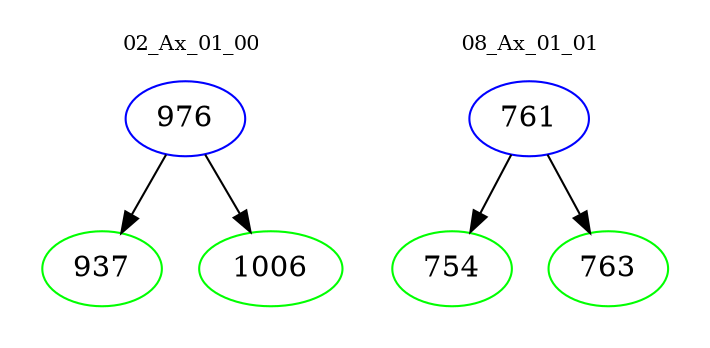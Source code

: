 digraph{
subgraph cluster_0 {
color = white
label = "02_Ax_01_00";
fontsize=10;
T0_976 [label="976", color="blue"]
T0_976 -> T0_937 [color="black"]
T0_937 [label="937", color="green"]
T0_976 -> T0_1006 [color="black"]
T0_1006 [label="1006", color="green"]
}
subgraph cluster_1 {
color = white
label = "08_Ax_01_01";
fontsize=10;
T1_761 [label="761", color="blue"]
T1_761 -> T1_754 [color="black"]
T1_754 [label="754", color="green"]
T1_761 -> T1_763 [color="black"]
T1_763 [label="763", color="green"]
}
}
